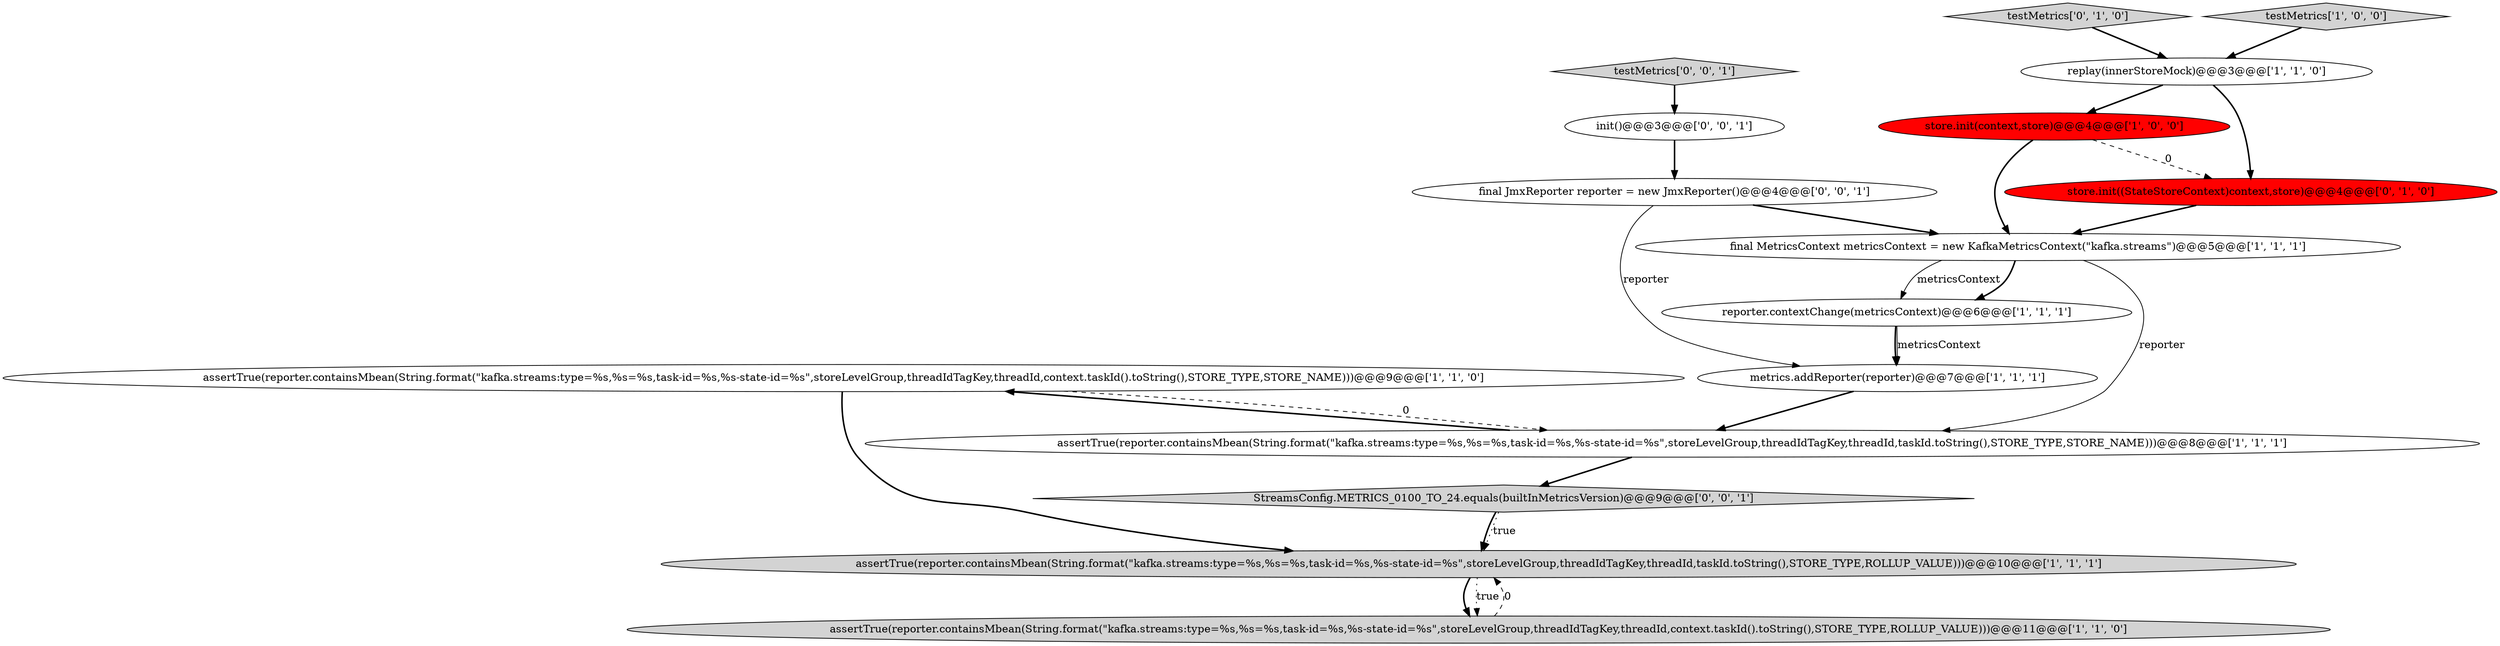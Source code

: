 digraph {
0 [style = filled, label = "assertTrue(reporter.containsMbean(String.format(\"kafka.streams:type=%s,%s=%s,task-id=%s,%s-state-id=%s\",storeLevelGroup,threadIdTagKey,threadId,context.taskId().toString(),STORE_TYPE,STORE_NAME)))@@@9@@@['1', '1', '0']", fillcolor = white, shape = ellipse image = "AAA0AAABBB1BBB"];
6 [style = filled, label = "replay(innerStoreMock)@@@3@@@['1', '1', '0']", fillcolor = white, shape = ellipse image = "AAA0AAABBB1BBB"];
10 [style = filled, label = "testMetrics['0', '1', '0']", fillcolor = lightgray, shape = diamond image = "AAA0AAABBB2BBB"];
9 [style = filled, label = "final MetricsContext metricsContext = new KafkaMetricsContext(\"kafka.streams\")@@@5@@@['1', '1', '1']", fillcolor = white, shape = ellipse image = "AAA0AAABBB1BBB"];
1 [style = filled, label = "assertTrue(reporter.containsMbean(String.format(\"kafka.streams:type=%s,%s=%s,task-id=%s,%s-state-id=%s\",storeLevelGroup,threadIdTagKey,threadId,taskId.toString(),STORE_TYPE,ROLLUP_VALUE)))@@@10@@@['1', '1', '1']", fillcolor = lightgray, shape = ellipse image = "AAA0AAABBB1BBB"];
11 [style = filled, label = "store.init((StateStoreContext)context,store)@@@4@@@['0', '1', '0']", fillcolor = red, shape = ellipse image = "AAA1AAABBB2BBB"];
7 [style = filled, label = "store.init(context,store)@@@4@@@['1', '0', '0']", fillcolor = red, shape = ellipse image = "AAA1AAABBB1BBB"];
15 [style = filled, label = "testMetrics['0', '0', '1']", fillcolor = lightgray, shape = diamond image = "AAA0AAABBB3BBB"];
12 [style = filled, label = "StreamsConfig.METRICS_0100_TO_24.equals(builtInMetricsVersion)@@@9@@@['0', '0', '1']", fillcolor = lightgray, shape = diamond image = "AAA0AAABBB3BBB"];
8 [style = filled, label = "assertTrue(reporter.containsMbean(String.format(\"kafka.streams:type=%s,%s=%s,task-id=%s,%s-state-id=%s\",storeLevelGroup,threadIdTagKey,threadId,taskId.toString(),STORE_TYPE,STORE_NAME)))@@@8@@@['1', '1', '1']", fillcolor = white, shape = ellipse image = "AAA0AAABBB1BBB"];
3 [style = filled, label = "reporter.contextChange(metricsContext)@@@6@@@['1', '1', '1']", fillcolor = white, shape = ellipse image = "AAA0AAABBB1BBB"];
5 [style = filled, label = "testMetrics['1', '0', '0']", fillcolor = lightgray, shape = diamond image = "AAA0AAABBB1BBB"];
13 [style = filled, label = "final JmxReporter reporter = new JmxReporter()@@@4@@@['0', '0', '1']", fillcolor = white, shape = ellipse image = "AAA0AAABBB3BBB"];
14 [style = filled, label = "init()@@@3@@@['0', '0', '1']", fillcolor = white, shape = ellipse image = "AAA0AAABBB3BBB"];
4 [style = filled, label = "metrics.addReporter(reporter)@@@7@@@['1', '1', '1']", fillcolor = white, shape = ellipse image = "AAA0AAABBB1BBB"];
2 [style = filled, label = "assertTrue(reporter.containsMbean(String.format(\"kafka.streams:type=%s,%s=%s,task-id=%s,%s-state-id=%s\",storeLevelGroup,threadIdTagKey,threadId,context.taskId().toString(),STORE_TYPE,ROLLUP_VALUE)))@@@11@@@['1', '1', '0']", fillcolor = lightgray, shape = ellipse image = "AAA0AAABBB1BBB"];
15->14 [style = bold, label=""];
3->4 [style = solid, label="metricsContext"];
7->11 [style = dashed, label="0"];
12->1 [style = dotted, label="true"];
13->4 [style = solid, label="reporter"];
11->9 [style = bold, label=""];
12->1 [style = bold, label=""];
9->8 [style = solid, label="reporter"];
3->4 [style = bold, label=""];
10->6 [style = bold, label=""];
8->0 [style = bold, label=""];
7->9 [style = bold, label=""];
9->3 [style = solid, label="metricsContext"];
5->6 [style = bold, label=""];
0->1 [style = bold, label=""];
6->11 [style = bold, label=""];
9->3 [style = bold, label=""];
4->8 [style = bold, label=""];
0->8 [style = dashed, label="0"];
1->2 [style = bold, label=""];
13->9 [style = bold, label=""];
2->1 [style = dashed, label="0"];
14->13 [style = bold, label=""];
6->7 [style = bold, label=""];
1->2 [style = dotted, label="true"];
8->12 [style = bold, label=""];
}
